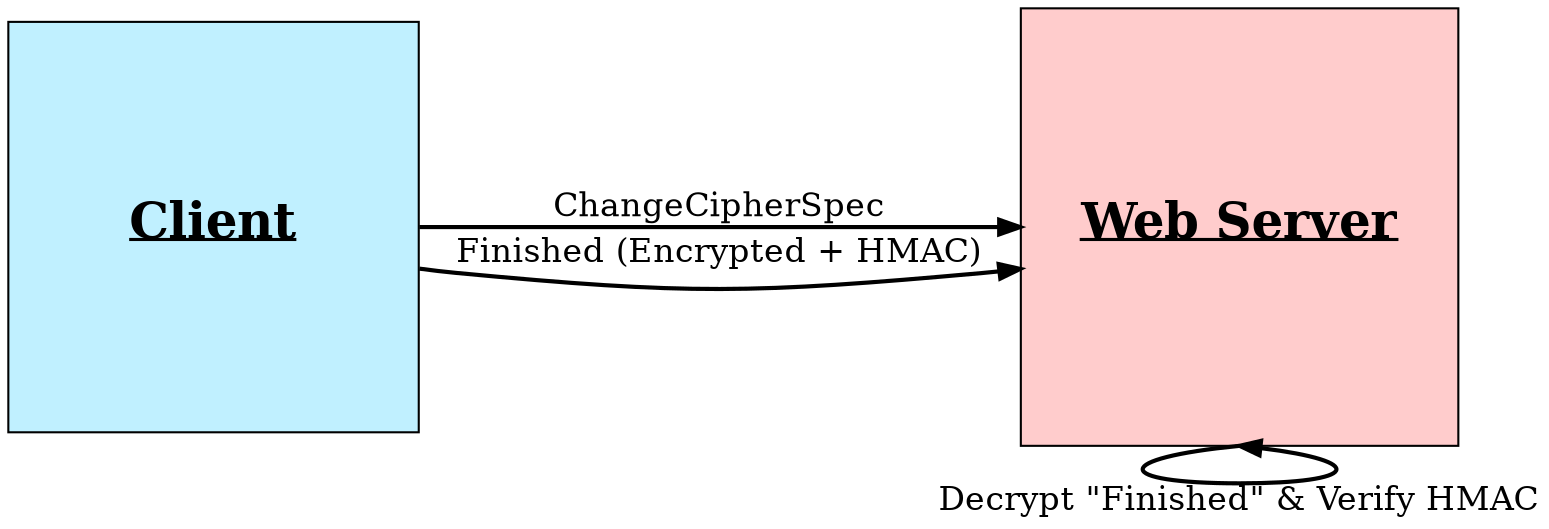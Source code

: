 digraph G {
	graph [
		rankdir = "LR";
		overlap = false;
		splines = true;
	];

	node [
		shape = "square";
	];

	edge [
		style = "bold";
		fontsize = "16";
	];

	"client" [
		label = <<B><U>Client</U></B>>;
		fillcolor = "#C0F0FF";
		style = "filled";
		fontsize = "24";
		margin = "0.8";
	];
	
	"server" [
		label = <<B><U>Web Server</U></B>>;
		fillcolor = "#FFCCCC";
		style = "filled";
		fontsize = "24";
		margin = "0.4";
	];

	client -> server [label = "ChangeCipherSpec"]
	client -> server [label = "Finished (Encrypted + HMAC)"]
	server -> server [tailport = "s", headport = "s", label = "Decrypt \"Finished\" & Verify HMAC"]
}

